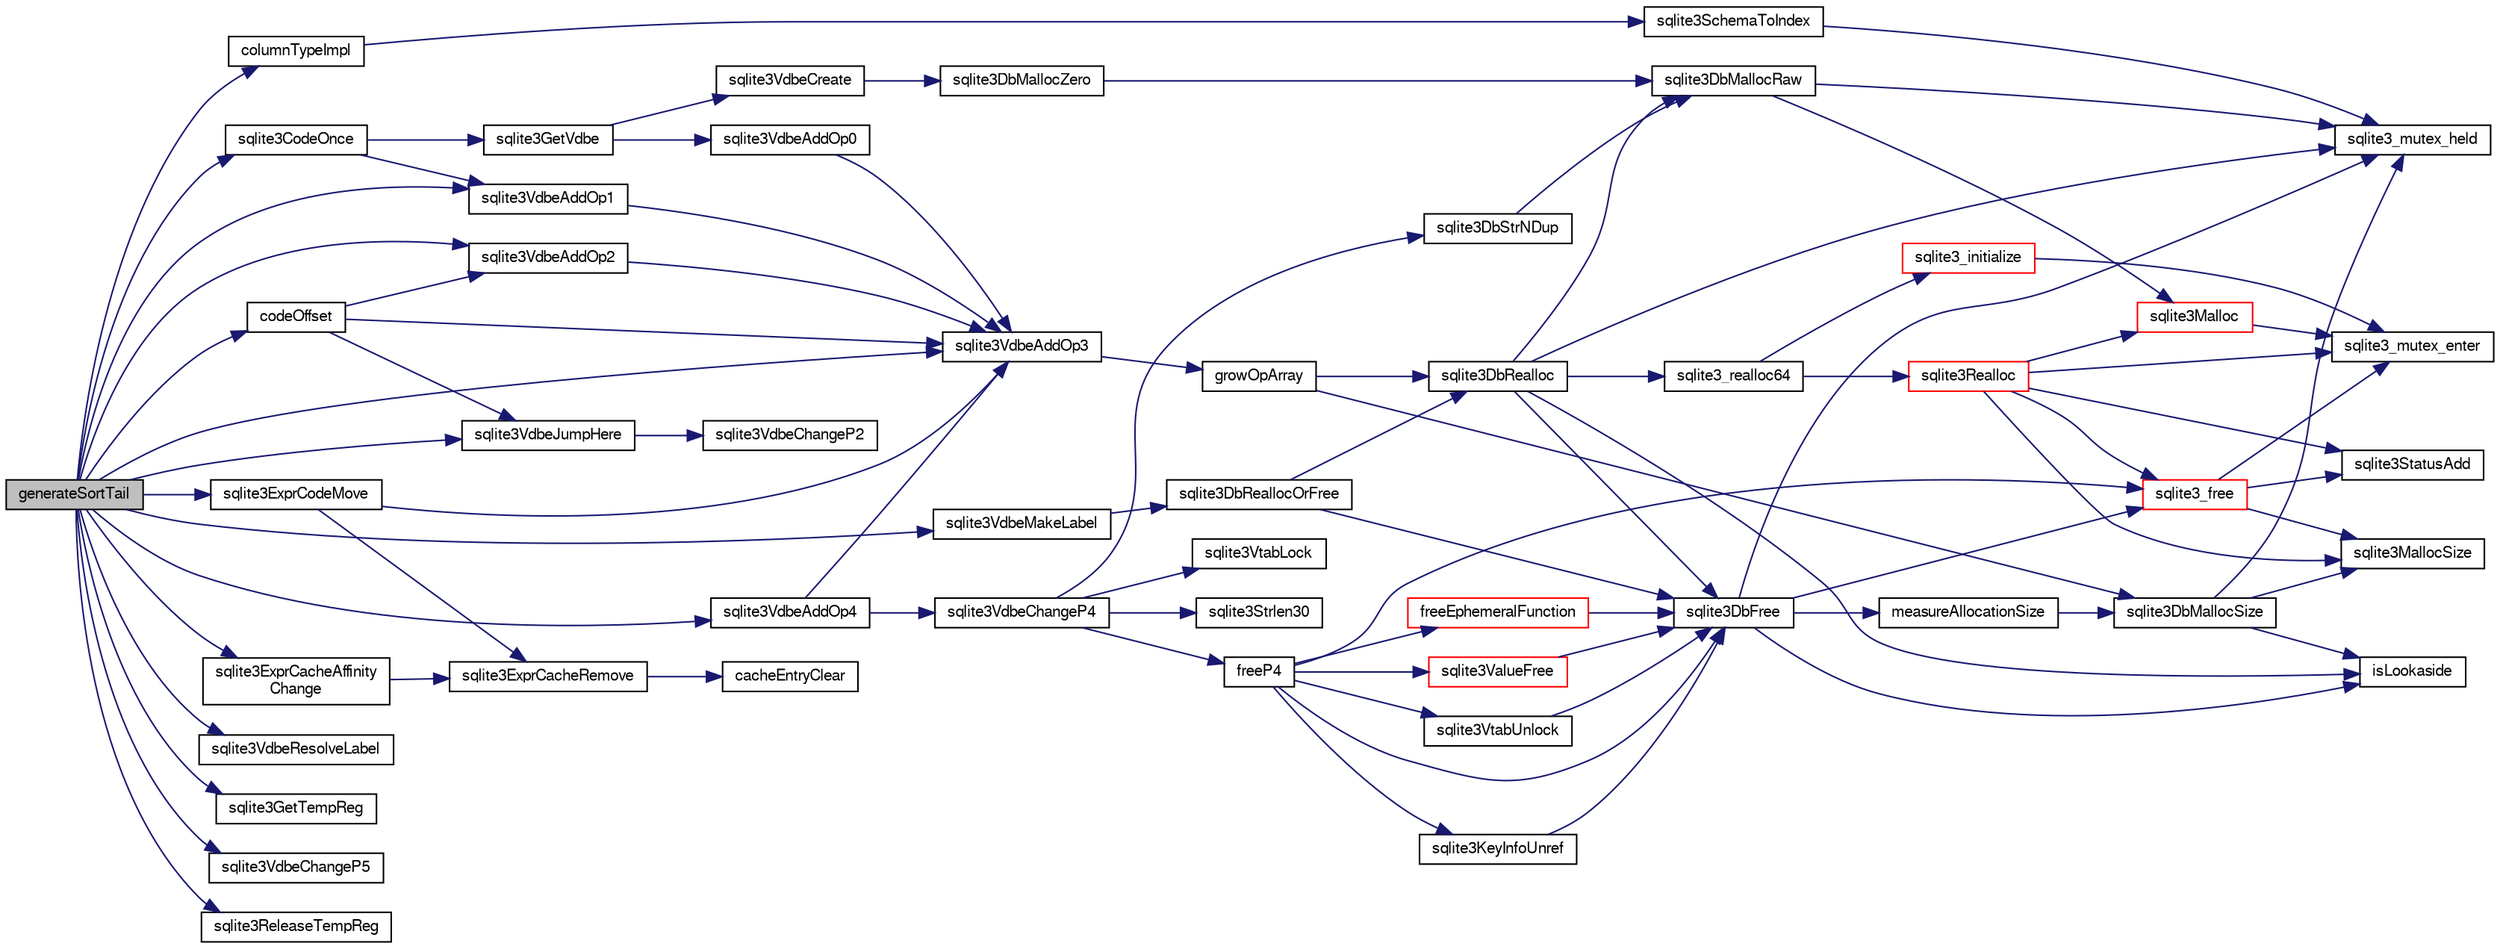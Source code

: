 digraph "generateSortTail"
{
  edge [fontname="FreeSans",fontsize="10",labelfontname="FreeSans",labelfontsize="10"];
  node [fontname="FreeSans",fontsize="10",shape=record];
  rankdir="LR";
  Node124430 [label="generateSortTail",height=0.2,width=0.4,color="black", fillcolor="grey75", style="filled", fontcolor="black"];
  Node124430 -> Node124431 [color="midnightblue",fontsize="10",style="solid",fontname="FreeSans"];
  Node124431 [label="sqlite3VdbeMakeLabel",height=0.2,width=0.4,color="black", fillcolor="white", style="filled",URL="$sqlite3_8c.html#acf57ce8fb6f3c634375c019f5ebe66f6"];
  Node124431 -> Node124432 [color="midnightblue",fontsize="10",style="solid",fontname="FreeSans"];
  Node124432 [label="sqlite3DbReallocOrFree",height=0.2,width=0.4,color="black", fillcolor="white", style="filled",URL="$sqlite3_8c.html#a532a9fd62eeb46b61885a0fff075231c"];
  Node124432 -> Node124433 [color="midnightblue",fontsize="10",style="solid",fontname="FreeSans"];
  Node124433 [label="sqlite3DbRealloc",height=0.2,width=0.4,color="black", fillcolor="white", style="filled",URL="$sqlite3_8c.html#ae028f4902a9d29bcaf310ff289ee87dc"];
  Node124433 -> Node124434 [color="midnightblue",fontsize="10",style="solid",fontname="FreeSans"];
  Node124434 [label="sqlite3_mutex_held",height=0.2,width=0.4,color="black", fillcolor="white", style="filled",URL="$sqlite3_8c.html#acf77da68932b6bc163c5e68547ecc3e7"];
  Node124433 -> Node124435 [color="midnightblue",fontsize="10",style="solid",fontname="FreeSans"];
  Node124435 [label="sqlite3DbMallocRaw",height=0.2,width=0.4,color="black", fillcolor="white", style="filled",URL="$sqlite3_8c.html#abbe8be0cf7175e11ddc3e2218fad924e"];
  Node124435 -> Node124434 [color="midnightblue",fontsize="10",style="solid",fontname="FreeSans"];
  Node124435 -> Node124436 [color="midnightblue",fontsize="10",style="solid",fontname="FreeSans"];
  Node124436 [label="sqlite3Malloc",height=0.2,width=0.4,color="red", fillcolor="white", style="filled",URL="$sqlite3_8c.html#a361a2eaa846b1885f123abe46f5d8b2b"];
  Node124436 -> Node124437 [color="midnightblue",fontsize="10",style="solid",fontname="FreeSans"];
  Node124437 [label="sqlite3_mutex_enter",height=0.2,width=0.4,color="black", fillcolor="white", style="filled",URL="$sqlite3_8c.html#a1c12cde690bd89f104de5cbad12a6bf5"];
  Node124433 -> Node124446 [color="midnightblue",fontsize="10",style="solid",fontname="FreeSans"];
  Node124446 [label="isLookaside",height=0.2,width=0.4,color="black", fillcolor="white", style="filled",URL="$sqlite3_8c.html#a770fa05ff9717b75e16f4d968a77b897"];
  Node124433 -> Node124447 [color="midnightblue",fontsize="10",style="solid",fontname="FreeSans"];
  Node124447 [label="sqlite3DbFree",height=0.2,width=0.4,color="black", fillcolor="white", style="filled",URL="$sqlite3_8c.html#ac70ab821a6607b4a1b909582dc37a069"];
  Node124447 -> Node124434 [color="midnightblue",fontsize="10",style="solid",fontname="FreeSans"];
  Node124447 -> Node124448 [color="midnightblue",fontsize="10",style="solid",fontname="FreeSans"];
  Node124448 [label="measureAllocationSize",height=0.2,width=0.4,color="black", fillcolor="white", style="filled",URL="$sqlite3_8c.html#a45731e644a22fdb756e2b6337224217a"];
  Node124448 -> Node124449 [color="midnightblue",fontsize="10",style="solid",fontname="FreeSans"];
  Node124449 [label="sqlite3DbMallocSize",height=0.2,width=0.4,color="black", fillcolor="white", style="filled",URL="$sqlite3_8c.html#aa397e5a8a03495203a0767abf0a71f86"];
  Node124449 -> Node124444 [color="midnightblue",fontsize="10",style="solid",fontname="FreeSans"];
  Node124444 [label="sqlite3MallocSize",height=0.2,width=0.4,color="black", fillcolor="white", style="filled",URL="$sqlite3_8c.html#acf5d2a5f35270bafb050bd2def576955"];
  Node124449 -> Node124434 [color="midnightblue",fontsize="10",style="solid",fontname="FreeSans"];
  Node124449 -> Node124446 [color="midnightblue",fontsize="10",style="solid",fontname="FreeSans"];
  Node124447 -> Node124446 [color="midnightblue",fontsize="10",style="solid",fontname="FreeSans"];
  Node124447 -> Node124450 [color="midnightblue",fontsize="10",style="solid",fontname="FreeSans"];
  Node124450 [label="sqlite3_free",height=0.2,width=0.4,color="red", fillcolor="white", style="filled",URL="$sqlite3_8c.html#a6552349e36a8a691af5487999ab09519"];
  Node124450 -> Node124437 [color="midnightblue",fontsize="10",style="solid",fontname="FreeSans"];
  Node124450 -> Node124445 [color="midnightblue",fontsize="10",style="solid",fontname="FreeSans"];
  Node124445 [label="sqlite3StatusAdd",height=0.2,width=0.4,color="black", fillcolor="white", style="filled",URL="$sqlite3_8c.html#afa029f93586aeab4cc85360905dae9cd"];
  Node124450 -> Node124444 [color="midnightblue",fontsize="10",style="solid",fontname="FreeSans"];
  Node124433 -> Node124451 [color="midnightblue",fontsize="10",style="solid",fontname="FreeSans"];
  Node124451 [label="sqlite3_realloc64",height=0.2,width=0.4,color="black", fillcolor="white", style="filled",URL="$sqlite3_8c.html#a3765a714077ee547e811034236dc9ecd"];
  Node124451 -> Node124452 [color="midnightblue",fontsize="10",style="solid",fontname="FreeSans"];
  Node124452 [label="sqlite3_initialize",height=0.2,width=0.4,color="red", fillcolor="white", style="filled",URL="$sqlite3_8c.html#ab0c0ee2d5d4cf8b28e9572296a8861df"];
  Node124452 -> Node124437 [color="midnightblue",fontsize="10",style="solid",fontname="FreeSans"];
  Node124451 -> Node124485 [color="midnightblue",fontsize="10",style="solid",fontname="FreeSans"];
  Node124485 [label="sqlite3Realloc",height=0.2,width=0.4,color="red", fillcolor="white", style="filled",URL="$sqlite3_8c.html#ad53aefdfc088f622e23ffe838201fe22"];
  Node124485 -> Node124436 [color="midnightblue",fontsize="10",style="solid",fontname="FreeSans"];
  Node124485 -> Node124450 [color="midnightblue",fontsize="10",style="solid",fontname="FreeSans"];
  Node124485 -> Node124444 [color="midnightblue",fontsize="10",style="solid",fontname="FreeSans"];
  Node124485 -> Node124437 [color="midnightblue",fontsize="10",style="solid",fontname="FreeSans"];
  Node124485 -> Node124445 [color="midnightblue",fontsize="10",style="solid",fontname="FreeSans"];
  Node124432 -> Node124447 [color="midnightblue",fontsize="10",style="solid",fontname="FreeSans"];
  Node124430 -> Node124714 [color="midnightblue",fontsize="10",style="solid",fontname="FreeSans"];
  Node124714 [label="sqlite3VdbeAddOp2",height=0.2,width=0.4,color="black", fillcolor="white", style="filled",URL="$sqlite3_8c.html#ae87204d7b069da19e4db0404c6deaae5"];
  Node124714 -> Node124715 [color="midnightblue",fontsize="10",style="solid",fontname="FreeSans"];
  Node124715 [label="sqlite3VdbeAddOp3",height=0.2,width=0.4,color="black", fillcolor="white", style="filled",URL="$sqlite3_8c.html#a29b4560b019211a73e1478cec7468345"];
  Node124715 -> Node124716 [color="midnightblue",fontsize="10",style="solid",fontname="FreeSans"];
  Node124716 [label="growOpArray",height=0.2,width=0.4,color="black", fillcolor="white", style="filled",URL="$sqlite3_8c.html#adb00b9ead01ffe0d757d5a6d0853ada5"];
  Node124716 -> Node124433 [color="midnightblue",fontsize="10",style="solid",fontname="FreeSans"];
  Node124716 -> Node124449 [color="midnightblue",fontsize="10",style="solid",fontname="FreeSans"];
  Node124430 -> Node124717 [color="midnightblue",fontsize="10",style="solid",fontname="FreeSans"];
  Node124717 [label="sqlite3VdbeResolveLabel",height=0.2,width=0.4,color="black", fillcolor="white", style="filled",URL="$sqlite3_8c.html#a0a86f82356e392d9a84a008559c1aeeb"];
  Node124430 -> Node124718 [color="midnightblue",fontsize="10",style="solid",fontname="FreeSans"];
  Node124718 [label="sqlite3GetTempReg",height=0.2,width=0.4,color="black", fillcolor="white", style="filled",URL="$sqlite3_8c.html#ab58586b4abaefcc5df42af9d1e84d8fb"];
  Node124430 -> Node124719 [color="midnightblue",fontsize="10",style="solid",fontname="FreeSans"];
  Node124719 [label="sqlite3CodeOnce",height=0.2,width=0.4,color="black", fillcolor="white", style="filled",URL="$sqlite3_8c.html#a5ecd5f72b70f6492237c62035890eaf3"];
  Node124719 -> Node124720 [color="midnightblue",fontsize="10",style="solid",fontname="FreeSans"];
  Node124720 [label="sqlite3GetVdbe",height=0.2,width=0.4,color="black", fillcolor="white", style="filled",URL="$sqlite3_8c.html#a76b721dcd00b0587308547594cb6c1f4"];
  Node124720 -> Node124721 [color="midnightblue",fontsize="10",style="solid",fontname="FreeSans"];
  Node124721 [label="sqlite3VdbeCreate",height=0.2,width=0.4,color="black", fillcolor="white", style="filled",URL="$sqlite3_8c.html#a7778fbbc1a7b677f680ce0afc44a88e2"];
  Node124721 -> Node124651 [color="midnightblue",fontsize="10",style="solid",fontname="FreeSans"];
  Node124651 [label="sqlite3DbMallocZero",height=0.2,width=0.4,color="black", fillcolor="white", style="filled",URL="$sqlite3_8c.html#a49cfebac9d6067a03442c92af73f33e4"];
  Node124651 -> Node124435 [color="midnightblue",fontsize="10",style="solid",fontname="FreeSans"];
  Node124720 -> Node124722 [color="midnightblue",fontsize="10",style="solid",fontname="FreeSans"];
  Node124722 [label="sqlite3VdbeAddOp0",height=0.2,width=0.4,color="black", fillcolor="white", style="filled",URL="$sqlite3_8c.html#a0aefd237fc1d629f3a3d3d454ced408a"];
  Node124722 -> Node124715 [color="midnightblue",fontsize="10",style="solid",fontname="FreeSans"];
  Node124719 -> Node124723 [color="midnightblue",fontsize="10",style="solid",fontname="FreeSans"];
  Node124723 [label="sqlite3VdbeAddOp1",height=0.2,width=0.4,color="black", fillcolor="white", style="filled",URL="$sqlite3_8c.html#a6207112b1851d7e7d76e887ef6d72d5a"];
  Node124723 -> Node124715 [color="midnightblue",fontsize="10",style="solid",fontname="FreeSans"];
  Node124430 -> Node124715 [color="midnightblue",fontsize="10",style="solid",fontname="FreeSans"];
  Node124430 -> Node124724 [color="midnightblue",fontsize="10",style="solid",fontname="FreeSans"];
  Node124724 [label="sqlite3VdbeJumpHere",height=0.2,width=0.4,color="black", fillcolor="white", style="filled",URL="$sqlite3_8c.html#a95562175c9105ba0abe1d4dc6f8a39d4"];
  Node124724 -> Node124725 [color="midnightblue",fontsize="10",style="solid",fontname="FreeSans"];
  Node124725 [label="sqlite3VdbeChangeP2",height=0.2,width=0.4,color="black", fillcolor="white", style="filled",URL="$sqlite3_8c.html#aaf43838cdd2fd0e5e834e2ef214ab26c"];
  Node124430 -> Node124726 [color="midnightblue",fontsize="10",style="solid",fontname="FreeSans"];
  Node124726 [label="codeOffset",height=0.2,width=0.4,color="black", fillcolor="white", style="filled",URL="$sqlite3_8c.html#ae88ce7cb8f3d8cac2ab3dd68eabd826e"];
  Node124726 -> Node124715 [color="midnightblue",fontsize="10",style="solid",fontname="FreeSans"];
  Node124726 -> Node124714 [color="midnightblue",fontsize="10",style="solid",fontname="FreeSans"];
  Node124726 -> Node124724 [color="midnightblue",fontsize="10",style="solid",fontname="FreeSans"];
  Node124430 -> Node124727 [color="midnightblue",fontsize="10",style="solid",fontname="FreeSans"];
  Node124727 [label="sqlite3VdbeChangeP5",height=0.2,width=0.4,color="black", fillcolor="white", style="filled",URL="$sqlite3_8c.html#a4dde2e4087eda945511b05d667050740"];
  Node124430 -> Node124728 [color="midnightblue",fontsize="10",style="solid",fontname="FreeSans"];
  Node124728 [label="sqlite3VdbeAddOp4",height=0.2,width=0.4,color="black", fillcolor="white", style="filled",URL="$sqlite3_8c.html#a739d7a47b1c11779283b7797ea7e1d4d"];
  Node124728 -> Node124715 [color="midnightblue",fontsize="10",style="solid",fontname="FreeSans"];
  Node124728 -> Node124729 [color="midnightblue",fontsize="10",style="solid",fontname="FreeSans"];
  Node124729 [label="sqlite3VdbeChangeP4",height=0.2,width=0.4,color="black", fillcolor="white", style="filled",URL="$sqlite3_8c.html#add0d891a062d044a0c7e6fc072702830"];
  Node124729 -> Node124730 [color="midnightblue",fontsize="10",style="solid",fontname="FreeSans"];
  Node124730 [label="freeP4",height=0.2,width=0.4,color="black", fillcolor="white", style="filled",URL="$sqlite3_8c.html#aa1ec8debef2a9be5fe36a3082fd3e0f9"];
  Node124730 -> Node124447 [color="midnightblue",fontsize="10",style="solid",fontname="FreeSans"];
  Node124730 -> Node124731 [color="midnightblue",fontsize="10",style="solid",fontname="FreeSans"];
  Node124731 [label="sqlite3KeyInfoUnref",height=0.2,width=0.4,color="black", fillcolor="white", style="filled",URL="$sqlite3_8c.html#ac94cc1874ab0865db1dbbefd3886ba4a"];
  Node124731 -> Node124447 [color="midnightblue",fontsize="10",style="solid",fontname="FreeSans"];
  Node124730 -> Node124450 [color="midnightblue",fontsize="10",style="solid",fontname="FreeSans"];
  Node124730 -> Node124732 [color="midnightblue",fontsize="10",style="solid",fontname="FreeSans"];
  Node124732 [label="freeEphemeralFunction",height=0.2,width=0.4,color="red", fillcolor="white", style="filled",URL="$sqlite3_8c.html#ace0a45aad803937290f5495906773bc4"];
  Node124732 -> Node124447 [color="midnightblue",fontsize="10",style="solid",fontname="FreeSans"];
  Node124730 -> Node124734 [color="midnightblue",fontsize="10",style="solid",fontname="FreeSans"];
  Node124734 [label="sqlite3ValueFree",height=0.2,width=0.4,color="red", fillcolor="white", style="filled",URL="$sqlite3_8c.html#afeed84c3f344a833d15c7209265dc520"];
  Node124734 -> Node124447 [color="midnightblue",fontsize="10",style="solid",fontname="FreeSans"];
  Node124730 -> Node124735 [color="midnightblue",fontsize="10",style="solid",fontname="FreeSans"];
  Node124735 [label="sqlite3VtabUnlock",height=0.2,width=0.4,color="black", fillcolor="white", style="filled",URL="$sqlite3_8c.html#a8b3341682c7724d767ebc8288b9063b4"];
  Node124735 -> Node124447 [color="midnightblue",fontsize="10",style="solid",fontname="FreeSans"];
  Node124729 -> Node124736 [color="midnightblue",fontsize="10",style="solid",fontname="FreeSans"];
  Node124736 [label="sqlite3VtabLock",height=0.2,width=0.4,color="black", fillcolor="white", style="filled",URL="$sqlite3_8c.html#aa2b6bcc2ba2b313da4b72e6b0d83dea6"];
  Node124729 -> Node124497 [color="midnightblue",fontsize="10",style="solid",fontname="FreeSans"];
  Node124497 [label="sqlite3Strlen30",height=0.2,width=0.4,color="black", fillcolor="white", style="filled",URL="$sqlite3_8c.html#a3dcd80ba41f1a308193dee74857b62a7"];
  Node124729 -> Node124705 [color="midnightblue",fontsize="10",style="solid",fontname="FreeSans"];
  Node124705 [label="sqlite3DbStrNDup",height=0.2,width=0.4,color="black", fillcolor="white", style="filled",URL="$sqlite3_8c.html#a48e8c757f70cba60fe83ce00ad8de713"];
  Node124705 -> Node124435 [color="midnightblue",fontsize="10",style="solid",fontname="FreeSans"];
  Node124430 -> Node124737 [color="midnightblue",fontsize="10",style="solid",fontname="FreeSans"];
  Node124737 [label="sqlite3ExprCacheAffinity\lChange",height=0.2,width=0.4,color="black", fillcolor="white", style="filled",URL="$sqlite3_8c.html#ae2ddbefd00ac32ed8a46309e7dc19a2e"];
  Node124737 -> Node124738 [color="midnightblue",fontsize="10",style="solid",fontname="FreeSans"];
  Node124738 [label="sqlite3ExprCacheRemove",height=0.2,width=0.4,color="black", fillcolor="white", style="filled",URL="$sqlite3_8c.html#a8b53d9568d9b40b6fc39428b3a19bc5d"];
  Node124738 -> Node124739 [color="midnightblue",fontsize="10",style="solid",fontname="FreeSans"];
  Node124739 [label="cacheEntryClear",height=0.2,width=0.4,color="black", fillcolor="white", style="filled",URL="$sqlite3_8c.html#a695836faaedd1f2926d828f459bce76e"];
  Node124430 -> Node124740 [color="midnightblue",fontsize="10",style="solid",fontname="FreeSans"];
  Node124740 [label="sqlite3ExprCodeMove",height=0.2,width=0.4,color="black", fillcolor="white", style="filled",URL="$sqlite3_8c.html#a4af6a1789acfaec0521b5f2013f04de7"];
  Node124740 -> Node124715 [color="midnightblue",fontsize="10",style="solid",fontname="FreeSans"];
  Node124740 -> Node124738 [color="midnightblue",fontsize="10",style="solid",fontname="FreeSans"];
  Node124430 -> Node124723 [color="midnightblue",fontsize="10",style="solid",fontname="FreeSans"];
  Node124430 -> Node124741 [color="midnightblue",fontsize="10",style="solid",fontname="FreeSans"];
  Node124741 [label="sqlite3ReleaseTempReg",height=0.2,width=0.4,color="black", fillcolor="white", style="filled",URL="$sqlite3_8c.html#a48d55dce63ac590c3b0fc464abb67ad7"];
  Node124430 -> Node124742 [color="midnightblue",fontsize="10",style="solid",fontname="FreeSans"];
  Node124742 [label="columnTypeImpl",height=0.2,width=0.4,color="black", fillcolor="white", style="filled",URL="$sqlite3_8c.html#a334d3e8e884af6670628f8efc088e197"];
  Node124742 -> Node124743 [color="midnightblue",fontsize="10",style="solid",fontname="FreeSans"];
  Node124743 [label="sqlite3SchemaToIndex",height=0.2,width=0.4,color="black", fillcolor="white", style="filled",URL="$sqlite3_8c.html#ad9ef77a42022f1f8c8ab71b5761f5134"];
  Node124743 -> Node124434 [color="midnightblue",fontsize="10",style="solid",fontname="FreeSans"];
}
